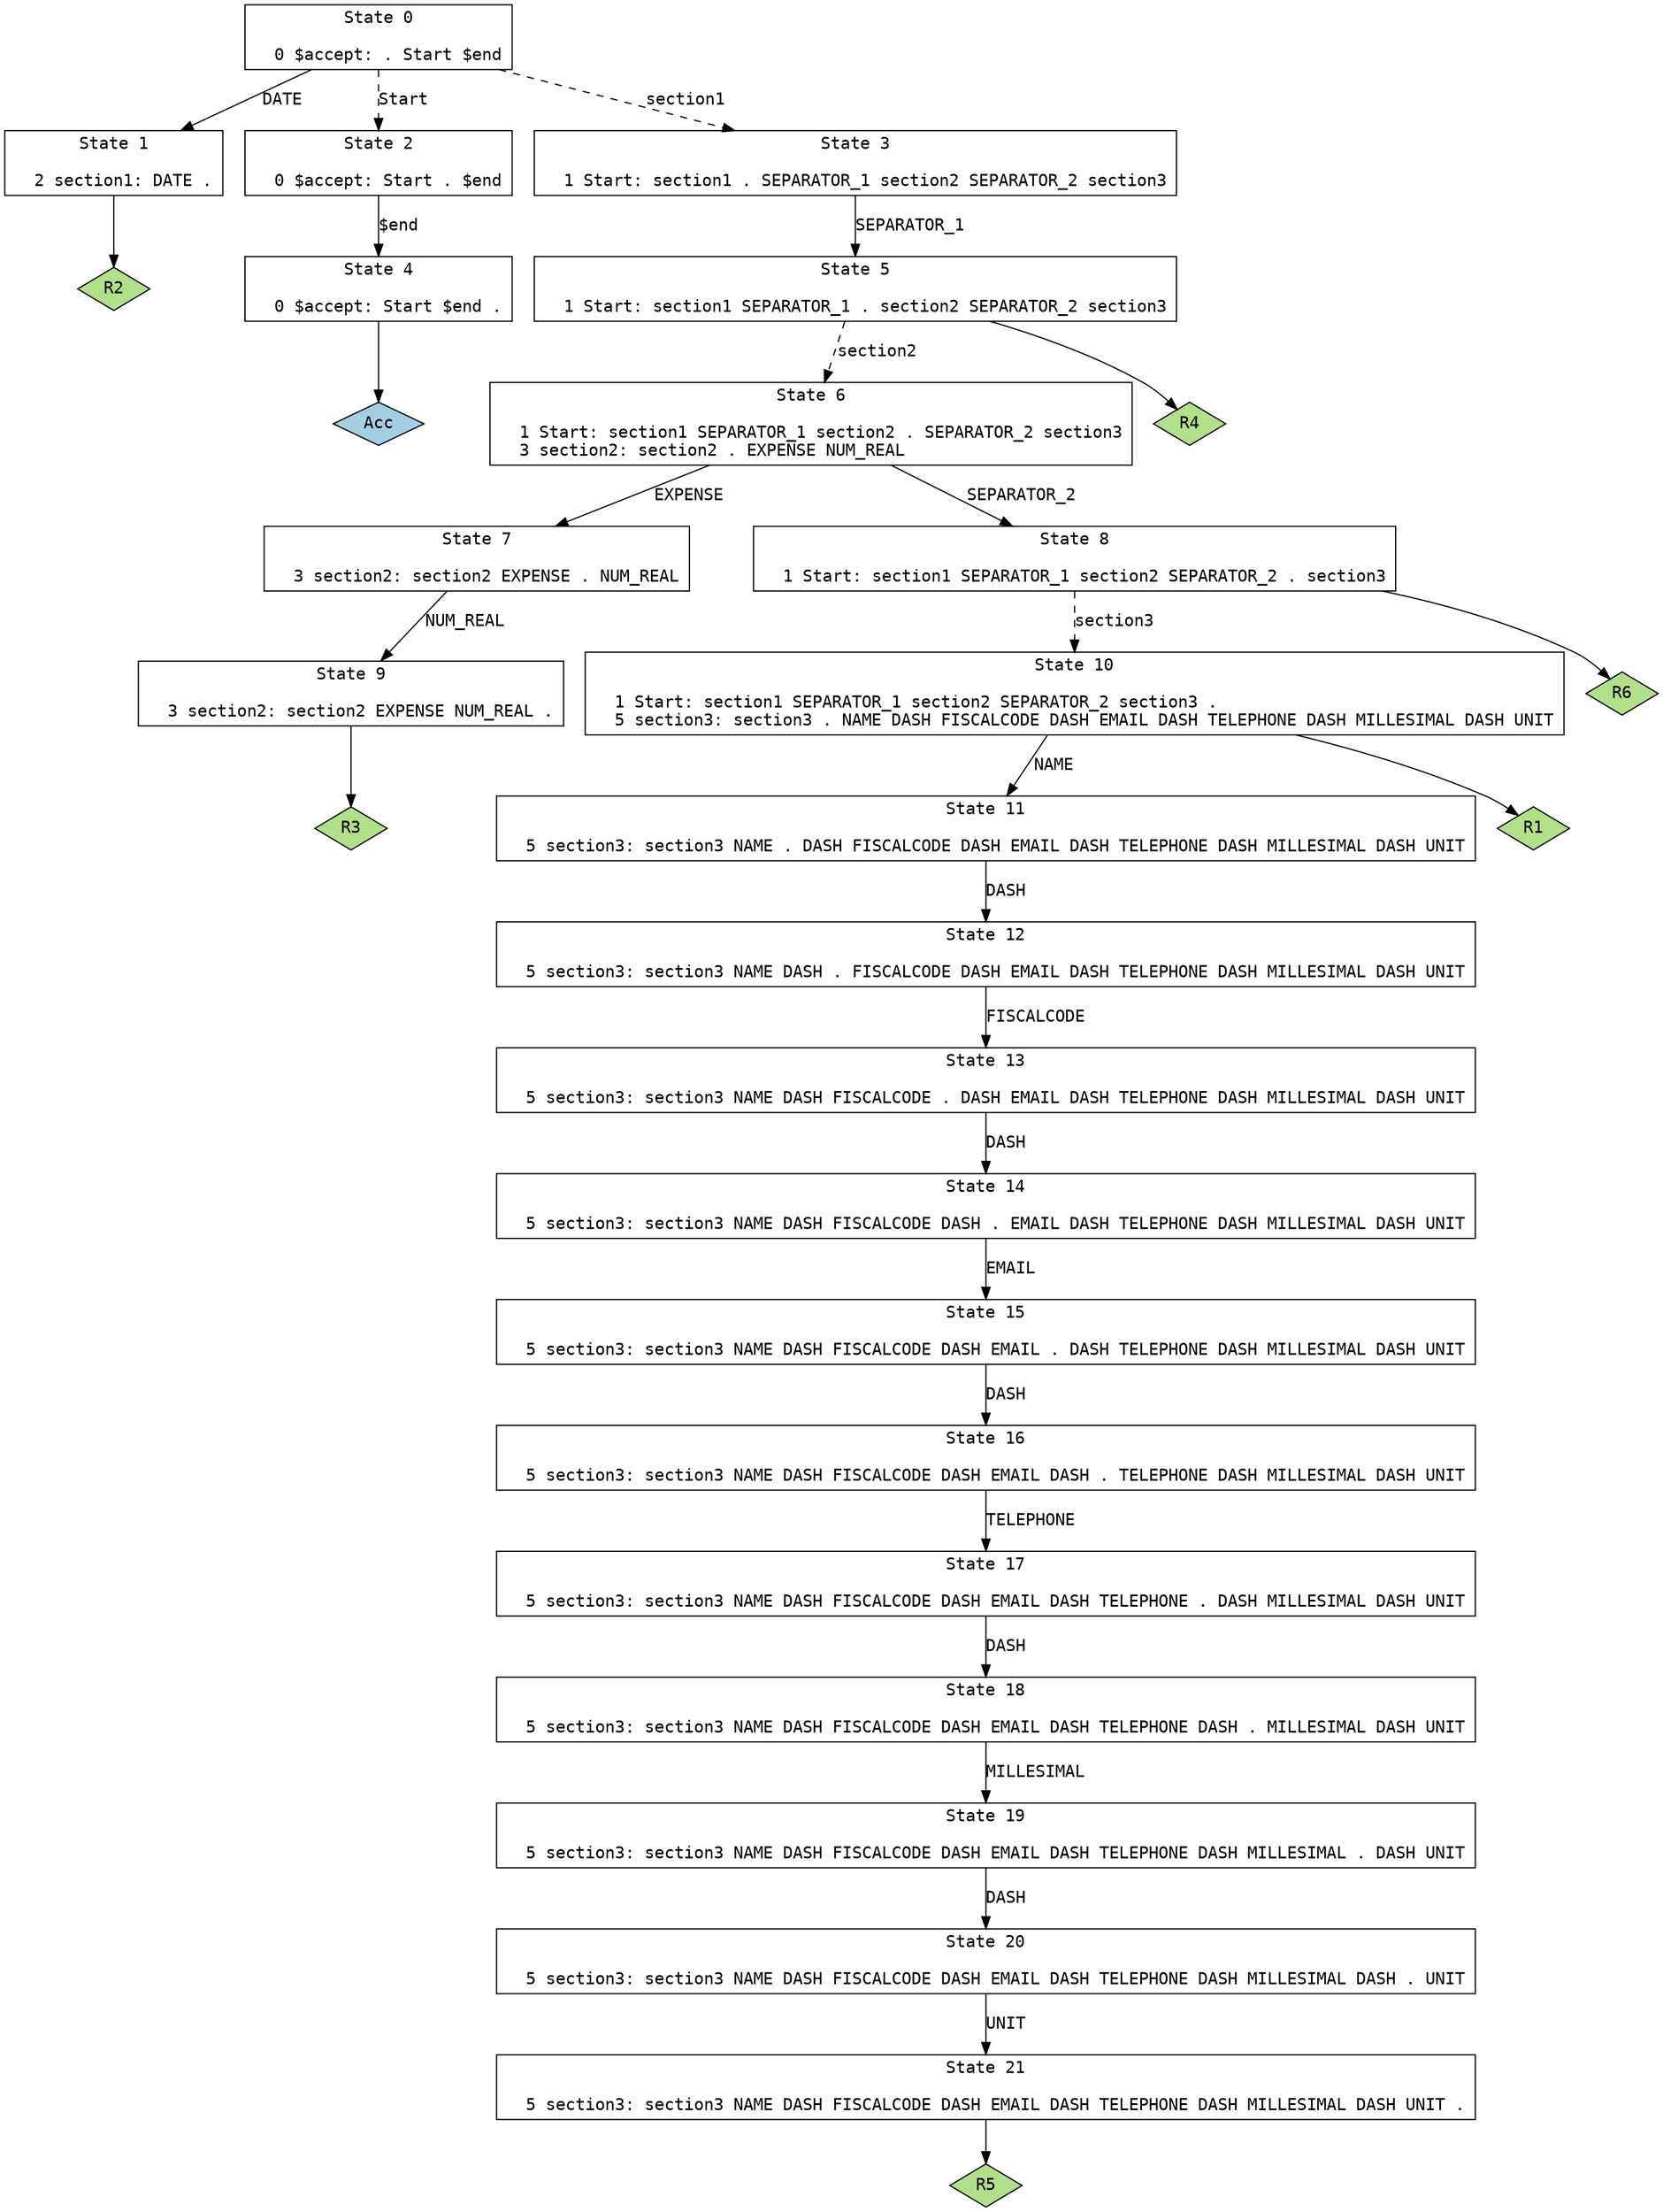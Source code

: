 // Generated by GNU Bison 3.5.1.
// Report bugs to <bug-bison@gnu.org>.
// Home page: <https://www.gnu.org/software/bison/>.

digraph "parser.y"
{
  node [fontname = courier, shape = box, colorscheme = paired6]
  edge [fontname = courier]

  0 [label="State 0\n\l  0 $accept: . Start $end\l"]
  0 -> 1 [style=solid label="DATE"]
  0 -> 2 [style=dashed label="Start"]
  0 -> 3 [style=dashed label="section1"]
  1 [label="State 1\n\l  2 section1: DATE .\l"]
  1 -> "1R2" [style=solid]
 "1R2" [label="R2", fillcolor=3, shape=diamond, style=filled]
  2 [label="State 2\n\l  0 $accept: Start . $end\l"]
  2 -> 4 [style=solid label="$end"]
  3 [label="State 3\n\l  1 Start: section1 . SEPARATOR_1 section2 SEPARATOR_2 section3\l"]
  3 -> 5 [style=solid label="SEPARATOR_1"]
  4 [label="State 4\n\l  0 $accept: Start $end .\l"]
  4 -> "4R0" [style=solid]
 "4R0" [label="Acc", fillcolor=1, shape=diamond, style=filled]
  5 [label="State 5\n\l  1 Start: section1 SEPARATOR_1 . section2 SEPARATOR_2 section3\l"]
  5 -> 6 [style=dashed label="section2"]
  5 -> "5R4" [style=solid]
 "5R4" [label="R4", fillcolor=3, shape=diamond, style=filled]
  6 [label="State 6\n\l  1 Start: section1 SEPARATOR_1 section2 . SEPARATOR_2 section3\l  3 section2: section2 . EXPENSE NUM_REAL\l"]
  6 -> 7 [style=solid label="EXPENSE"]
  6 -> 8 [style=solid label="SEPARATOR_2"]
  7 [label="State 7\n\l  3 section2: section2 EXPENSE . NUM_REAL\l"]
  7 -> 9 [style=solid label="NUM_REAL"]
  8 [label="State 8\n\l  1 Start: section1 SEPARATOR_1 section2 SEPARATOR_2 . section3\l"]
  8 -> 10 [style=dashed label="section3"]
  8 -> "8R6" [style=solid]
 "8R6" [label="R6", fillcolor=3, shape=diamond, style=filled]
  9 [label="State 9\n\l  3 section2: section2 EXPENSE NUM_REAL .\l"]
  9 -> "9R3" [style=solid]
 "9R3" [label="R3", fillcolor=3, shape=diamond, style=filled]
  10 [label="State 10\n\l  1 Start: section1 SEPARATOR_1 section2 SEPARATOR_2 section3 .\l  5 section3: section3 . NAME DASH FISCALCODE DASH EMAIL DASH TELEPHONE DASH MILLESIMAL DASH UNIT\l"]
  10 -> 11 [style=solid label="NAME"]
  10 -> "10R1" [style=solid]
 "10R1" [label="R1", fillcolor=3, shape=diamond, style=filled]
  11 [label="State 11\n\l  5 section3: section3 NAME . DASH FISCALCODE DASH EMAIL DASH TELEPHONE DASH MILLESIMAL DASH UNIT\l"]
  11 -> 12 [style=solid label="DASH"]
  12 [label="State 12\n\l  5 section3: section3 NAME DASH . FISCALCODE DASH EMAIL DASH TELEPHONE DASH MILLESIMAL DASH UNIT\l"]
  12 -> 13 [style=solid label="FISCALCODE"]
  13 [label="State 13\n\l  5 section3: section3 NAME DASH FISCALCODE . DASH EMAIL DASH TELEPHONE DASH MILLESIMAL DASH UNIT\l"]
  13 -> 14 [style=solid label="DASH"]
  14 [label="State 14\n\l  5 section3: section3 NAME DASH FISCALCODE DASH . EMAIL DASH TELEPHONE DASH MILLESIMAL DASH UNIT\l"]
  14 -> 15 [style=solid label="EMAIL"]
  15 [label="State 15\n\l  5 section3: section3 NAME DASH FISCALCODE DASH EMAIL . DASH TELEPHONE DASH MILLESIMAL DASH UNIT\l"]
  15 -> 16 [style=solid label="DASH"]
  16 [label="State 16\n\l  5 section3: section3 NAME DASH FISCALCODE DASH EMAIL DASH . TELEPHONE DASH MILLESIMAL DASH UNIT\l"]
  16 -> 17 [style=solid label="TELEPHONE"]
  17 [label="State 17\n\l  5 section3: section3 NAME DASH FISCALCODE DASH EMAIL DASH TELEPHONE . DASH MILLESIMAL DASH UNIT\l"]
  17 -> 18 [style=solid label="DASH"]
  18 [label="State 18\n\l  5 section3: section3 NAME DASH FISCALCODE DASH EMAIL DASH TELEPHONE DASH . MILLESIMAL DASH UNIT\l"]
  18 -> 19 [style=solid label="MILLESIMAL"]
  19 [label="State 19\n\l  5 section3: section3 NAME DASH FISCALCODE DASH EMAIL DASH TELEPHONE DASH MILLESIMAL . DASH UNIT\l"]
  19 -> 20 [style=solid label="DASH"]
  20 [label="State 20\n\l  5 section3: section3 NAME DASH FISCALCODE DASH EMAIL DASH TELEPHONE DASH MILLESIMAL DASH . UNIT\l"]
  20 -> 21 [style=solid label="UNIT"]
  21 [label="State 21\n\l  5 section3: section3 NAME DASH FISCALCODE DASH EMAIL DASH TELEPHONE DASH MILLESIMAL DASH UNIT .\l"]
  21 -> "21R5" [style=solid]
 "21R5" [label="R5", fillcolor=3, shape=diamond, style=filled]
}
